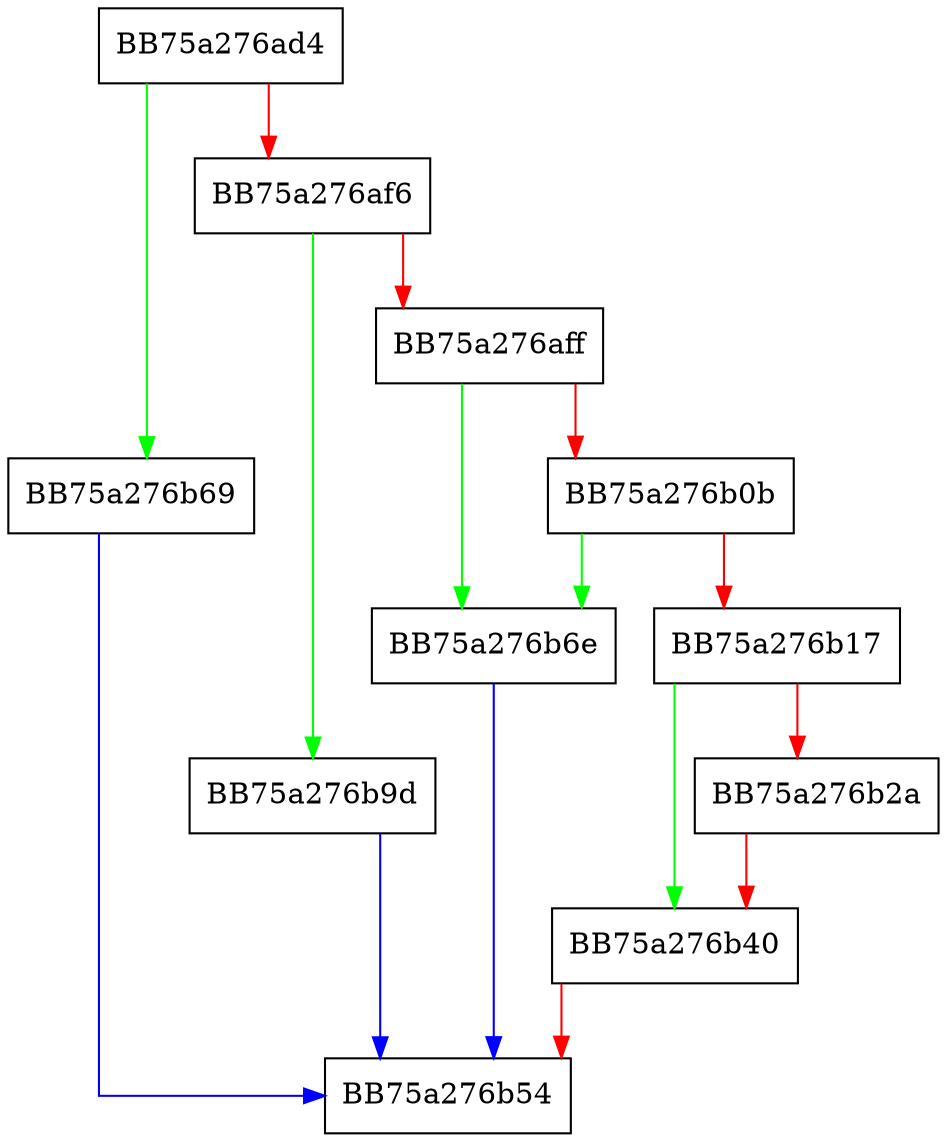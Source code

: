 digraph sqlite3ExprAnd {
  node [shape="box"];
  graph [splines=ortho];
  BB75a276ad4 -> BB75a276b69 [color="green"];
  BB75a276ad4 -> BB75a276af6 [color="red"];
  BB75a276af6 -> BB75a276b9d [color="green"];
  BB75a276af6 -> BB75a276aff [color="red"];
  BB75a276aff -> BB75a276b6e [color="green"];
  BB75a276aff -> BB75a276b0b [color="red"];
  BB75a276b0b -> BB75a276b6e [color="green"];
  BB75a276b0b -> BB75a276b17 [color="red"];
  BB75a276b17 -> BB75a276b40 [color="green"];
  BB75a276b17 -> BB75a276b2a [color="red"];
  BB75a276b2a -> BB75a276b40 [color="red"];
  BB75a276b40 -> BB75a276b54 [color="red"];
  BB75a276b69 -> BB75a276b54 [color="blue"];
  BB75a276b6e -> BB75a276b54 [color="blue"];
  BB75a276b9d -> BB75a276b54 [color="blue"];
}